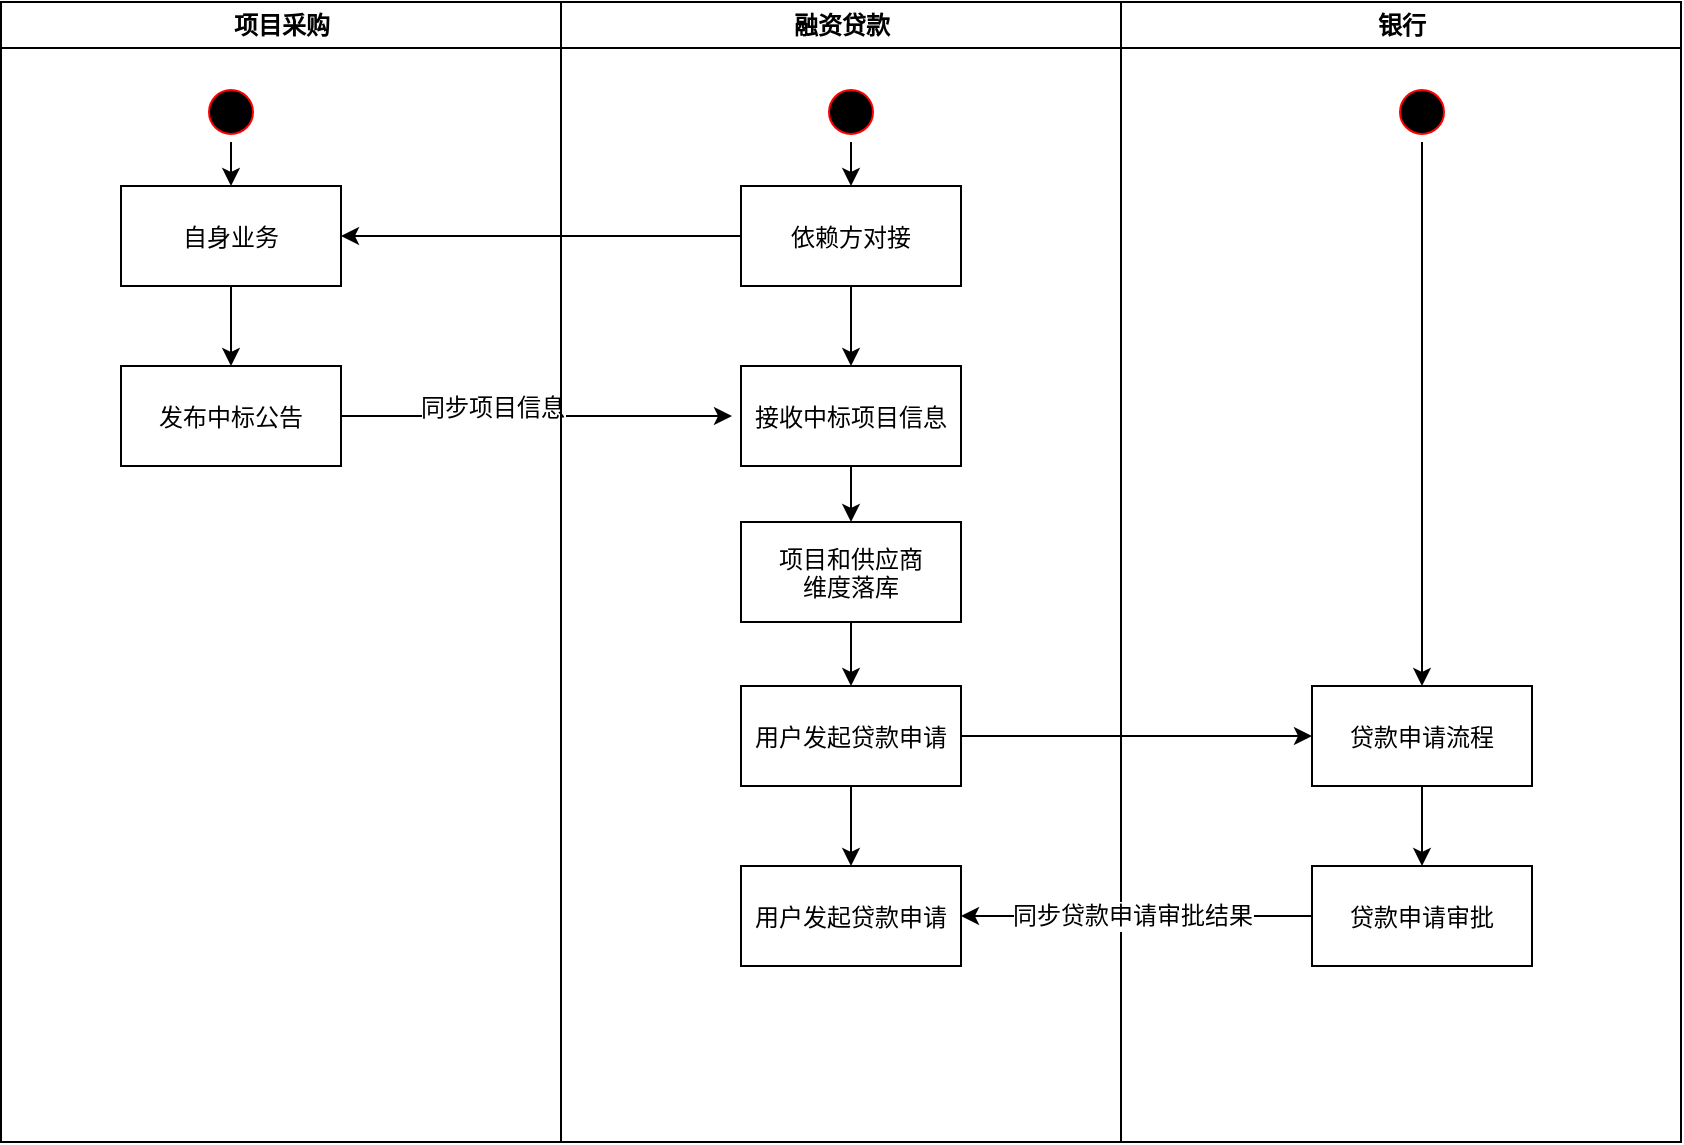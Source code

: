 <mxfile version="10.5.8" type="github"><diagram name="Page-1" id="e7e014a7-5840-1c2e-5031-d8a46d1fe8dd"><mxGraphModel dx="0" dy="616" grid="1" gridSize="10" guides="1" tooltips="1" connect="1" arrows="1" fold="1" page="1" pageScale="1" pageWidth="1169" pageHeight="826" background="#ffffff" math="0" shadow="0"><root><mxCell id="0"/><mxCell id="1" parent="0"/><mxCell id="2" value="项目采购" style="swimlane;whiteSpace=wrap" parent="1" vertex="1"><mxGeometry x="164.5" y="128" width="280" height="570" as="geometry"/></mxCell><mxCell id="8AtVGpah1mTKBwBNtH34-46" value="" style="edgeStyle=orthogonalEdgeStyle;rounded=0;orthogonalLoop=1;jettySize=auto;html=1;" edge="1" parent="2" source="5" target="7"><mxGeometry relative="1" as="geometry"/></mxCell><mxCell id="5" value="" style="ellipse;shape=startState;fillColor=#000000;strokeColor=#ff0000;" parent="2" vertex="1"><mxGeometry x="100" y="40" width="30" height="30" as="geometry"/></mxCell><mxCell id="8AtVGpah1mTKBwBNtH34-49" value="" style="edgeStyle=orthogonalEdgeStyle;rounded=0;orthogonalLoop=1;jettySize=auto;html=1;" edge="1" parent="2" source="7" target="8"><mxGeometry relative="1" as="geometry"/></mxCell><mxCell id="7" value="自身业务" style="" parent="2" vertex="1"><mxGeometry x="60" y="92" width="110" height="50" as="geometry"/></mxCell><mxCell id="8AtVGpah1mTKBwBNtH34-42" value="" style="edgeStyle=orthogonalEdgeStyle;rounded=0;orthogonalLoop=1;jettySize=auto;html=1;" edge="1" parent="2" source="8"><mxGeometry relative="1" as="geometry"><mxPoint x="365.5" y="207" as="targetPoint"/></mxGeometry></mxCell><mxCell id="8AtVGpah1mTKBwBNtH34-43" value="同步项目信息" style="text;html=1;resizable=0;points=[];align=center;verticalAlign=middle;labelBackgroundColor=#ffffff;" vertex="1" connectable="0" parent="8AtVGpah1mTKBwBNtH34-42"><mxGeometry x="-0.228" y="4" relative="1" as="geometry"><mxPoint as="offset"/></mxGeometry></mxCell><mxCell id="8" value="发布中标公告" style="" parent="2" vertex="1"><mxGeometry x="60" y="182" width="110" height="50" as="geometry"/></mxCell><mxCell id="3" value="融资贷款" style="swimlane;whiteSpace=wrap" parent="1" vertex="1"><mxGeometry x="444.5" y="128" width="280" height="570" as="geometry"/></mxCell><mxCell id="8AtVGpah1mTKBwBNtH34-47" value="" style="edgeStyle=orthogonalEdgeStyle;rounded=0;orthogonalLoop=1;jettySize=auto;html=1;" edge="1" parent="3" source="13" target="15"><mxGeometry relative="1" as="geometry"/></mxCell><mxCell id="13" value="" style="ellipse;shape=startState;fillColor=#000000;strokeColor=#ff0000;" parent="3" vertex="1"><mxGeometry x="130" y="40" width="30" height="30" as="geometry"/></mxCell><mxCell id="8AtVGpah1mTKBwBNtH34-48" value="" style="edgeStyle=orthogonalEdgeStyle;rounded=0;orthogonalLoop=1;jettySize=auto;html=1;" edge="1" parent="3" source="15" target="16"><mxGeometry relative="1" as="geometry"/></mxCell><mxCell id="15" value="依赖方对接" style="" parent="3" vertex="1"><mxGeometry x="90" y="92" width="110" height="50" as="geometry"/></mxCell><mxCell id="8AtVGpah1mTKBwBNtH34-56" value="" style="edgeStyle=orthogonalEdgeStyle;rounded=0;orthogonalLoop=1;jettySize=auto;html=1;" edge="1" parent="3" source="16" target="8AtVGpah1mTKBwBNtH34-55"><mxGeometry relative="1" as="geometry"/></mxCell><mxCell id="16" value="接收中标项目信息" style="" parent="3" vertex="1"><mxGeometry x="90" y="182" width="110" height="50" as="geometry"/></mxCell><mxCell id="8AtVGpah1mTKBwBNtH34-59" value="" style="edgeStyle=orthogonalEdgeStyle;rounded=0;orthogonalLoop=1;jettySize=auto;html=1;" edge="1" parent="3" source="8AtVGpah1mTKBwBNtH34-55" target="8AtVGpah1mTKBwBNtH34-58"><mxGeometry relative="1" as="geometry"/></mxCell><mxCell id="8AtVGpah1mTKBwBNtH34-55" value="&#10;项目和供应商&#10;维度落库&#10;" style="" vertex="1" parent="3"><mxGeometry x="90" y="260" width="110" height="50" as="geometry"/></mxCell><mxCell id="8AtVGpah1mTKBwBNtH34-63" value="" style="edgeStyle=orthogonalEdgeStyle;rounded=0;orthogonalLoop=1;jettySize=auto;html=1;" edge="1" parent="3" source="8AtVGpah1mTKBwBNtH34-58" target="8AtVGpah1mTKBwBNtH34-62"><mxGeometry relative="1" as="geometry"/></mxCell><mxCell id="8AtVGpah1mTKBwBNtH34-58" value="用户发起贷款申请" style="" vertex="1" parent="3"><mxGeometry x="90" y="342" width="110" height="50" as="geometry"/></mxCell><mxCell id="8AtVGpah1mTKBwBNtH34-62" value="用户发起贷款申请" style="" vertex="1" parent="3"><mxGeometry x="90" y="432" width="110" height="50" as="geometry"/></mxCell><mxCell id="4" value="银行" style="swimlane;whiteSpace=wrap" parent="1" vertex="1"><mxGeometry x="724.5" y="128" width="280" height="570" as="geometry"/></mxCell><mxCell id="8AtVGpah1mTKBwBNtH34-64" value="" style="edgeStyle=orthogonalEdgeStyle;rounded=0;orthogonalLoop=1;jettySize=auto;html=1;" edge="1" parent="4" source="8AtVGpah1mTKBwBNtH34-60" target="8AtVGpah1mTKBwBNtH34-61"><mxGeometry relative="1" as="geometry"/></mxCell><mxCell id="8AtVGpah1mTKBwBNtH34-60" value="贷款申请流程" style="" vertex="1" parent="4"><mxGeometry x="95.5" y="342" width="110" height="50" as="geometry"/></mxCell><mxCell id="8AtVGpah1mTKBwBNtH34-61" value="贷款申请审批" style="" vertex="1" parent="4"><mxGeometry x="95.5" y="432" width="110" height="50" as="geometry"/></mxCell><mxCell id="8AtVGpah1mTKBwBNtH34-70" value="" style="edgeStyle=orthogonalEdgeStyle;rounded=0;orthogonalLoop=1;jettySize=auto;html=1;entryX=0.5;entryY=0;entryDx=0;entryDy=0;" edge="1" parent="4" source="8AtVGpah1mTKBwBNtH34-68" target="8AtVGpah1mTKBwBNtH34-60"><mxGeometry relative="1" as="geometry"><mxPoint x="150.5" y="150" as="targetPoint"/></mxGeometry></mxCell><mxCell id="8AtVGpah1mTKBwBNtH34-68" value="" style="ellipse;shape=startState;fillColor=#000000;strokeColor=#ff0000;" vertex="1" parent="4"><mxGeometry x="135.5" y="40" width="30" height="30" as="geometry"/></mxCell><mxCell id="8AtVGpah1mTKBwBNtH34-45" value="" style="edgeStyle=orthogonalEdgeStyle;rounded=0;orthogonalLoop=1;jettySize=auto;html=1;entryX=1;entryY=0.5;entryDx=0;entryDy=0;" edge="1" parent="1" source="15" target="7"><mxGeometry relative="1" as="geometry"><mxPoint x="454.5" y="245" as="targetPoint"/></mxGeometry></mxCell><mxCell id="8AtVGpah1mTKBwBNtH34-66" value="" style="edgeStyle=orthogonalEdgeStyle;rounded=0;orthogonalLoop=1;jettySize=auto;html=1;entryX=1;entryY=0.5;entryDx=0;entryDy=0;" edge="1" parent="1" source="8AtVGpah1mTKBwBNtH34-61" target="8AtVGpah1mTKBwBNtH34-62"><mxGeometry relative="1" as="geometry"><mxPoint x="740" y="585" as="targetPoint"/></mxGeometry></mxCell><mxCell id="8AtVGpah1mTKBwBNtH34-67" value="同步贷款申请审批结果" style="text;html=1;resizable=0;points=[];align=center;verticalAlign=middle;labelBackgroundColor=#ffffff;" vertex="1" connectable="0" parent="8AtVGpah1mTKBwBNtH34-66"><mxGeometry x="0.314" relative="1" as="geometry"><mxPoint x="25" as="offset"/></mxGeometry></mxCell><mxCell id="8AtVGpah1mTKBwBNtH34-71" value="" style="edgeStyle=orthogonalEdgeStyle;rounded=0;orthogonalLoop=1;jettySize=auto;html=1;entryX=0;entryY=0.5;entryDx=0;entryDy=0;" edge="1" parent="1" source="8AtVGpah1mTKBwBNtH34-58" target="8AtVGpah1mTKBwBNtH34-60"><mxGeometry relative="1" as="geometry"/></mxCell></root></mxGraphModel></diagram></mxfile>